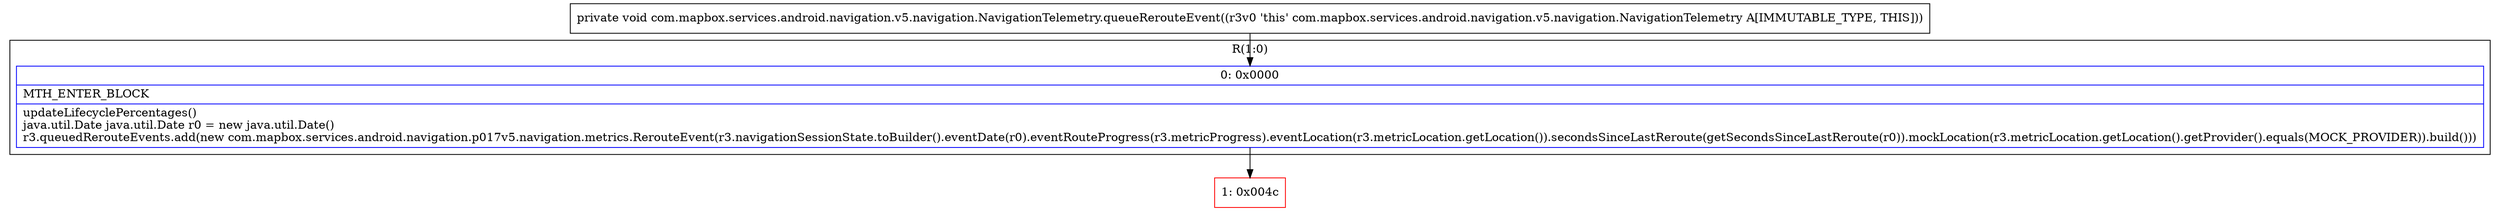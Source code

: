 digraph "CFG forcom.mapbox.services.android.navigation.v5.navigation.NavigationTelemetry.queueRerouteEvent()V" {
subgraph cluster_Region_1733126488 {
label = "R(1:0)";
node [shape=record,color=blue];
Node_0 [shape=record,label="{0\:\ 0x0000|MTH_ENTER_BLOCK\l|updateLifecyclePercentages()\ljava.util.Date java.util.Date r0 = new java.util.Date()\lr3.queuedRerouteEvents.add(new com.mapbox.services.android.navigation.p017v5.navigation.metrics.RerouteEvent(r3.navigationSessionState.toBuilder().eventDate(r0).eventRouteProgress(r3.metricProgress).eventLocation(r3.metricLocation.getLocation()).secondsSinceLastReroute(getSecondsSinceLastReroute(r0)).mockLocation(r3.metricLocation.getLocation().getProvider().equals(MOCK_PROVIDER)).build()))\l}"];
}
Node_1 [shape=record,color=red,label="{1\:\ 0x004c}"];
MethodNode[shape=record,label="{private void com.mapbox.services.android.navigation.v5.navigation.NavigationTelemetry.queueRerouteEvent((r3v0 'this' com.mapbox.services.android.navigation.v5.navigation.NavigationTelemetry A[IMMUTABLE_TYPE, THIS])) }"];
MethodNode -> Node_0;
Node_0 -> Node_1;
}

